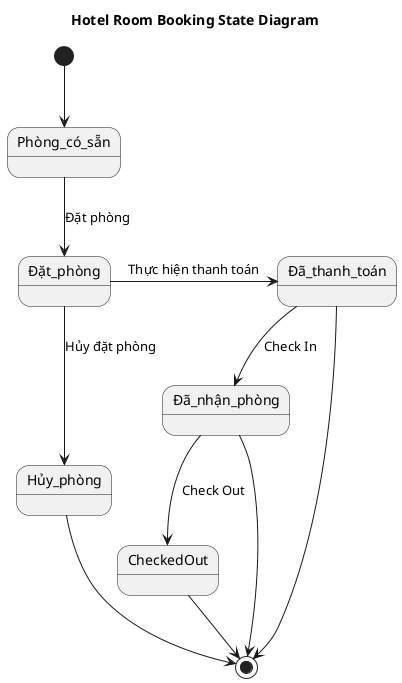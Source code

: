 @startuml
title Hotel Room Booking State Diagram

[*] --> Phòng_có_sẵn

Phòng_có_sẵn --> Đặt_phòng : Đặt phòng
Đặt_phòng -right-> Đã_thanh_toán : Thực hiện thanh toán
Đã_thanh_toán --> [*]

Đặt_phòng --> Hủy_phòng : Hủy đặt phòng
Hủy_phòng --> [*]

Đã_thanh_toán --> Đã_nhận_phòng : Check In
Đã_nhận_phòng --> [*]

Đã_nhận_phòng --> CheckedOut : Check Out
CheckedOut --> [*]

@enduml
